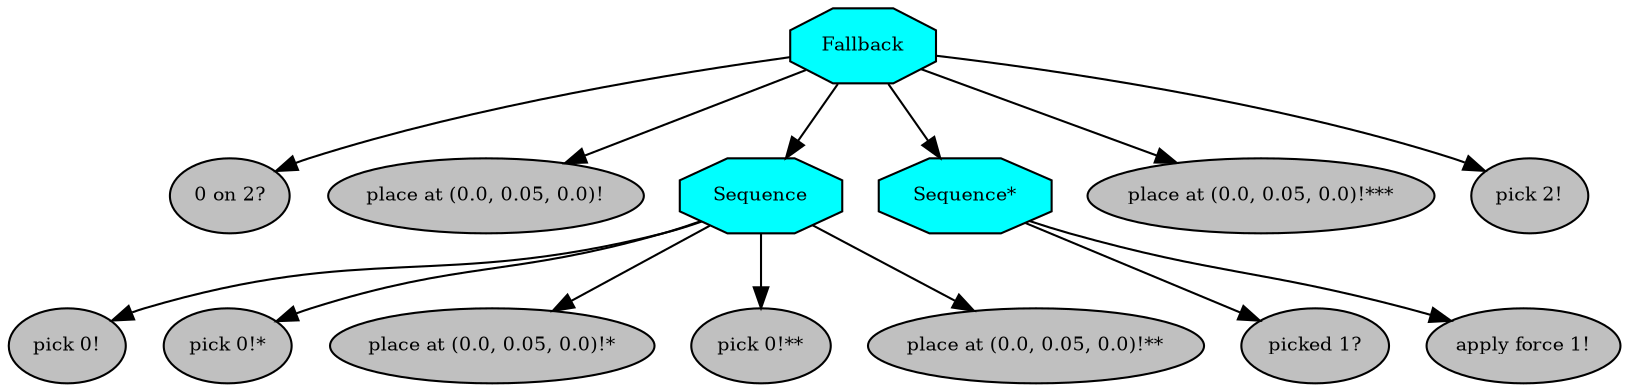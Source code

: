 digraph pastafarianism {
ordering=out;
graph [fontname="times-roman"];
node [fontname="times-roman"];
edge [fontname="times-roman"];
Fallback [fillcolor=cyan, fontcolor=black, fontsize=9, label=Fallback, shape=octagon, style=filled];
"0 on 2?" [fillcolor=gray, fontcolor=black, fontsize=9, label="0 on 2?", shape=ellipse, style=filled];
Fallback -> "0 on 2?";
"place at (0.0, 0.05, 0.0)!" [fillcolor=gray, fontcolor=black, fontsize=9, label="place at (0.0, 0.05, 0.0)!", shape=ellipse, style=filled];
Fallback -> "place at (0.0, 0.05, 0.0)!";
Sequence [fillcolor=cyan, fontcolor=black, fontsize=9, label=Sequence, shape=octagon, style=filled];
Fallback -> Sequence;
"pick 0!" [fillcolor=gray, fontcolor=black, fontsize=9, label="pick 0!", shape=ellipse, style=filled];
Sequence -> "pick 0!";
"pick 0!*" [fillcolor=gray, fontcolor=black, fontsize=9, label="pick 0!*", shape=ellipse, style=filled];
Sequence -> "pick 0!*";
"place at (0.0, 0.05, 0.0)!*" [fillcolor=gray, fontcolor=black, fontsize=9, label="place at (0.0, 0.05, 0.0)!*", shape=ellipse, style=filled];
Sequence -> "place at (0.0, 0.05, 0.0)!*";
"pick 0!**" [fillcolor=gray, fontcolor=black, fontsize=9, label="pick 0!**", shape=ellipse, style=filled];
Sequence -> "pick 0!**";
"place at (0.0, 0.05, 0.0)!**" [fillcolor=gray, fontcolor=black, fontsize=9, label="place at (0.0, 0.05, 0.0)!**", shape=ellipse, style=filled];
Sequence -> "place at (0.0, 0.05, 0.0)!**";
"Sequence*" [fillcolor=cyan, fontcolor=black, fontsize=9, label="Sequence*", shape=octagon, style=filled];
Fallback -> "Sequence*";
"picked 1?" [fillcolor=gray, fontcolor=black, fontsize=9, label="picked 1?", shape=ellipse, style=filled];
"Sequence*" -> "picked 1?";
"apply force 1!" [fillcolor=gray, fontcolor=black, fontsize=9, label="apply force 1!", shape=ellipse, style=filled];
"Sequence*" -> "apply force 1!";
"place at (0.0, 0.05, 0.0)!***" [fillcolor=gray, fontcolor=black, fontsize=9, label="place at (0.0, 0.05, 0.0)!***", shape=ellipse, style=filled];
Fallback -> "place at (0.0, 0.05, 0.0)!***";
"pick 2!" [fillcolor=gray, fontcolor=black, fontsize=9, label="pick 2!", shape=ellipse, style=filled];
Fallback -> "pick 2!";
}
